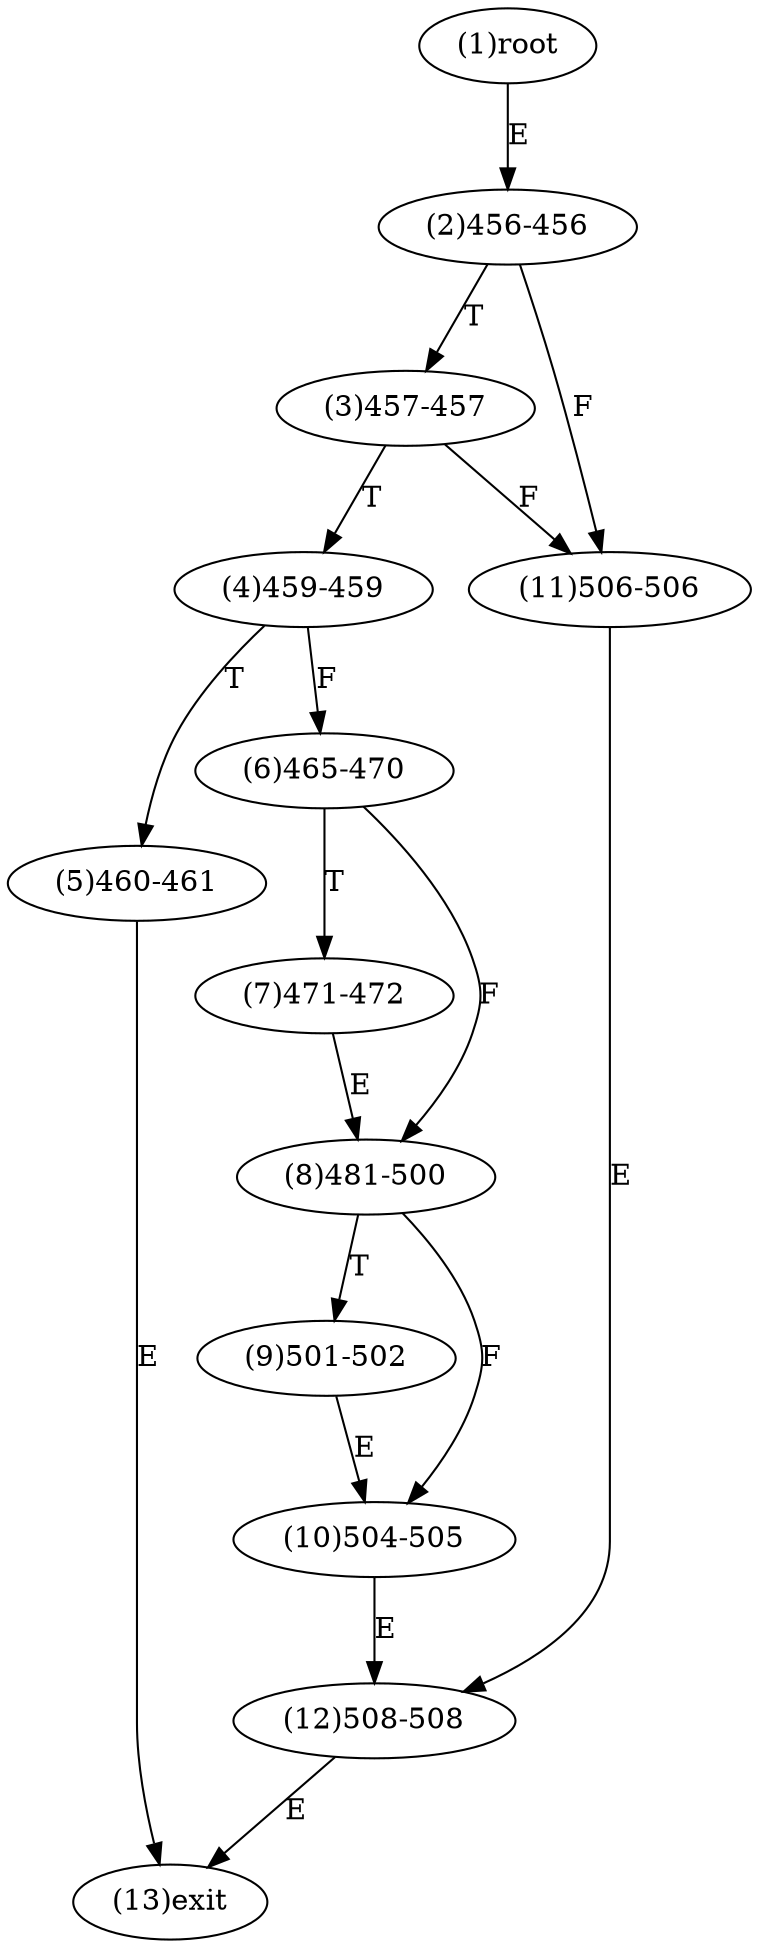 digraph "" { 
1[ label="(1)root"];
2[ label="(2)456-456"];
3[ label="(3)457-457"];
4[ label="(4)459-459"];
5[ label="(5)460-461"];
6[ label="(6)465-470"];
7[ label="(7)471-472"];
8[ label="(8)481-500"];
9[ label="(9)501-502"];
10[ label="(10)504-505"];
11[ label="(11)506-506"];
12[ label="(12)508-508"];
13[ label="(13)exit"];
1->2[ label="E"];
2->11[ label="F"];
2->3[ label="T"];
3->11[ label="F"];
3->4[ label="T"];
4->6[ label="F"];
4->5[ label="T"];
5->13[ label="E"];
6->8[ label="F"];
6->7[ label="T"];
7->8[ label="E"];
8->10[ label="F"];
8->9[ label="T"];
9->10[ label="E"];
10->12[ label="E"];
11->12[ label="E"];
12->13[ label="E"];
}
